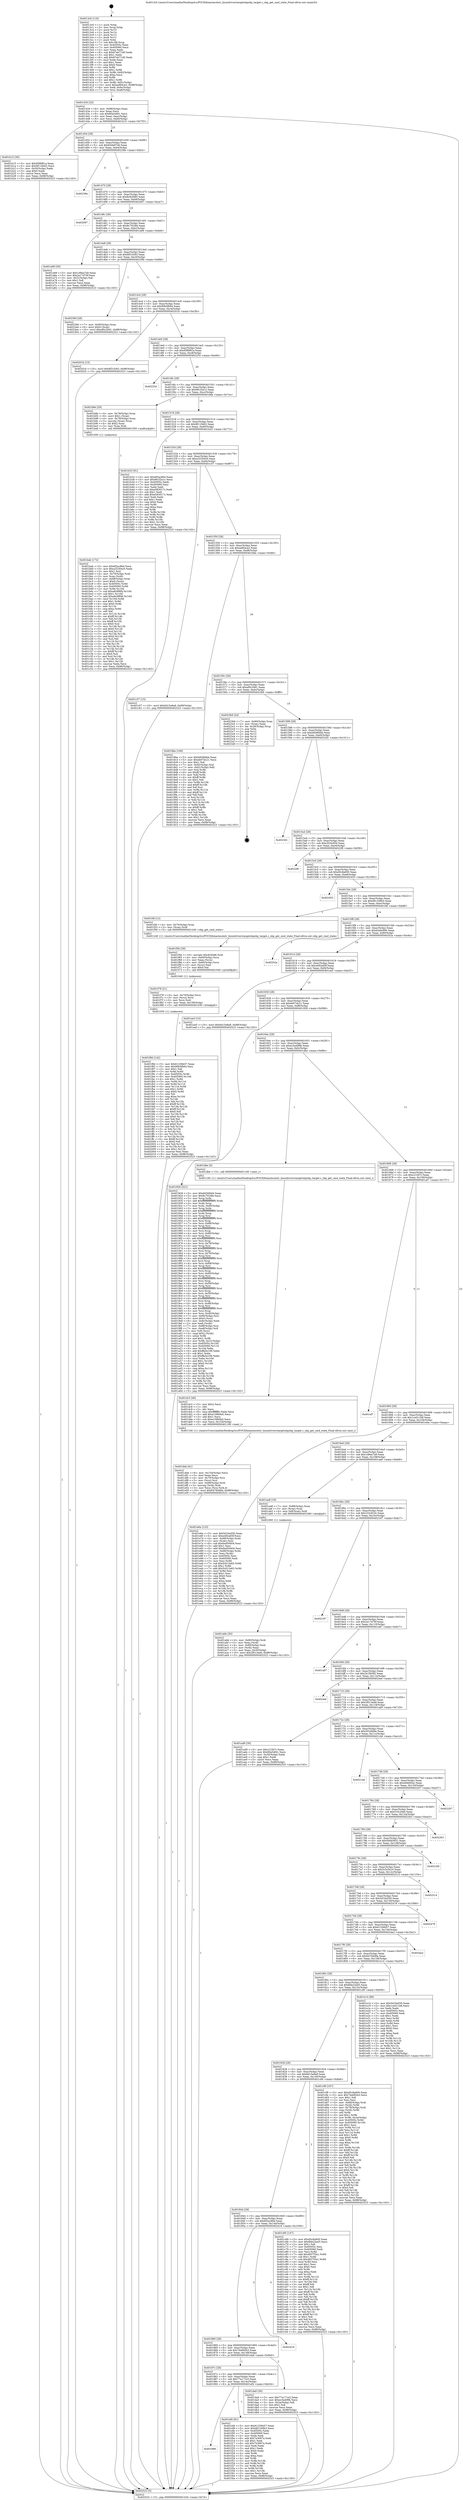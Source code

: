 digraph "0x4013c0" {
  label = "0x4013c0 (/mnt/c/Users/mathe/Desktop/tcc/POCII/binaries/extr_linuxdriverstargetsbpsbp_target.c_sbp_get_cmd_state_Final-ollvm.out::main(0))"
  labelloc = "t"
  node[shape=record]

  Entry [label="",width=0.3,height=0.3,shape=circle,fillcolor=black,style=filled]
  "0x401434" [label="{
     0x401434 [32]\l
     | [instrs]\l
     &nbsp;&nbsp;0x401434 \<+6\>: mov -0x98(%rbp),%eax\l
     &nbsp;&nbsp;0x40143a \<+2\>: mov %eax,%ecx\l
     &nbsp;&nbsp;0x40143c \<+6\>: sub $0x80a54f41,%ecx\l
     &nbsp;&nbsp;0x401442 \<+6\>: mov %eax,-0xac(%rbp)\l
     &nbsp;&nbsp;0x401448 \<+6\>: mov %ecx,-0xb0(%rbp)\l
     &nbsp;&nbsp;0x40144e \<+6\>: je 0000000000401b15 \<main+0x755\>\l
  }"]
  "0x401b15" [label="{
     0x401b15 [30]\l
     | [instrs]\l
     &nbsp;&nbsp;0x401b15 \<+5\>: mov $0x95f6f81a,%eax\l
     &nbsp;&nbsp;0x401b1a \<+5\>: mov $0x9f110b02,%ecx\l
     &nbsp;&nbsp;0x401b1f \<+3\>: mov -0x30(%rbp),%edx\l
     &nbsp;&nbsp;0x401b22 \<+3\>: cmp $0x0,%edx\l
     &nbsp;&nbsp;0x401b25 \<+3\>: cmove %ecx,%eax\l
     &nbsp;&nbsp;0x401b28 \<+6\>: mov %eax,-0x98(%rbp)\l
     &nbsp;&nbsp;0x401b2e \<+5\>: jmp 0000000000402523 \<main+0x1163\>\l
  }"]
  "0x401454" [label="{
     0x401454 [28]\l
     | [instrs]\l
     &nbsp;&nbsp;0x401454 \<+5\>: jmp 0000000000401459 \<main+0x99\>\l
     &nbsp;&nbsp;0x401459 \<+6\>: mov -0xac(%rbp),%eax\l
     &nbsp;&nbsp;0x40145f \<+5\>: sub $0x83de97e6,%eax\l
     &nbsp;&nbsp;0x401464 \<+6\>: mov %eax,-0xb4(%rbp)\l
     &nbsp;&nbsp;0x40146a \<+6\>: je 000000000040238e \<main+0xfce\>\l
  }"]
  Exit [label="",width=0.3,height=0.3,shape=circle,fillcolor=black,style=filled,peripheries=2]
  "0x40238e" [label="{
     0x40238e\l
  }", style=dashed]
  "0x401470" [label="{
     0x401470 [28]\l
     | [instrs]\l
     &nbsp;&nbsp;0x401470 \<+5\>: jmp 0000000000401475 \<main+0xb5\>\l
     &nbsp;&nbsp;0x401475 \<+6\>: mov -0xac(%rbp),%eax\l
     &nbsp;&nbsp;0x40147b \<+5\>: sub $0x8c6cf485,%eax\l
     &nbsp;&nbsp;0x401480 \<+6\>: mov %eax,-0xb8(%rbp)\l
     &nbsp;&nbsp;0x401486 \<+6\>: je 0000000000402067 \<main+0xca7\>\l
  }"]
  "0x401f8d" [label="{
     0x401f8d [142]\l
     | [instrs]\l
     &nbsp;&nbsp;0x401f8d \<+5\>: mov $0x61256b57,%eax\l
     &nbsp;&nbsp;0x401f92 \<+5\>: mov $0x90b5fb64,%esi\l
     &nbsp;&nbsp;0x401f97 \<+2\>: mov $0x1,%dl\l
     &nbsp;&nbsp;0x401f99 \<+3\>: xor %r8d,%r8d\l
     &nbsp;&nbsp;0x401f9c \<+8\>: mov 0x40505c,%r9d\l
     &nbsp;&nbsp;0x401fa4 \<+8\>: mov 0x405060,%r10d\l
     &nbsp;&nbsp;0x401fac \<+4\>: sub $0x1,%r8d\l
     &nbsp;&nbsp;0x401fb0 \<+3\>: mov %r9d,%r11d\l
     &nbsp;&nbsp;0x401fb3 \<+3\>: add %r8d,%r11d\l
     &nbsp;&nbsp;0x401fb6 \<+4\>: imul %r11d,%r9d\l
     &nbsp;&nbsp;0x401fba \<+4\>: and $0x1,%r9d\l
     &nbsp;&nbsp;0x401fbe \<+4\>: cmp $0x0,%r9d\l
     &nbsp;&nbsp;0x401fc2 \<+3\>: sete %bl\l
     &nbsp;&nbsp;0x401fc5 \<+4\>: cmp $0xa,%r10d\l
     &nbsp;&nbsp;0x401fc9 \<+4\>: setl %r14b\l
     &nbsp;&nbsp;0x401fcd \<+3\>: mov %bl,%r15b\l
     &nbsp;&nbsp;0x401fd0 \<+4\>: xor $0xff,%r15b\l
     &nbsp;&nbsp;0x401fd4 \<+3\>: mov %r14b,%r12b\l
     &nbsp;&nbsp;0x401fd7 \<+4\>: xor $0xff,%r12b\l
     &nbsp;&nbsp;0x401fdb \<+3\>: xor $0x0,%dl\l
     &nbsp;&nbsp;0x401fde \<+3\>: mov %r15b,%r13b\l
     &nbsp;&nbsp;0x401fe1 \<+4\>: and $0x0,%r13b\l
     &nbsp;&nbsp;0x401fe5 \<+2\>: and %dl,%bl\l
     &nbsp;&nbsp;0x401fe7 \<+3\>: mov %r12b,%cl\l
     &nbsp;&nbsp;0x401fea \<+3\>: and $0x0,%cl\l
     &nbsp;&nbsp;0x401fed \<+3\>: and %dl,%r14b\l
     &nbsp;&nbsp;0x401ff0 \<+3\>: or %bl,%r13b\l
     &nbsp;&nbsp;0x401ff3 \<+3\>: or %r14b,%cl\l
     &nbsp;&nbsp;0x401ff6 \<+3\>: xor %cl,%r13b\l
     &nbsp;&nbsp;0x401ff9 \<+3\>: or %r12b,%r15b\l
     &nbsp;&nbsp;0x401ffc \<+4\>: xor $0xff,%r15b\l
     &nbsp;&nbsp;0x402000 \<+3\>: or $0x0,%dl\l
     &nbsp;&nbsp;0x402003 \<+3\>: and %dl,%r15b\l
     &nbsp;&nbsp;0x402006 \<+3\>: or %r15b,%r13b\l
     &nbsp;&nbsp;0x402009 \<+4\>: test $0x1,%r13b\l
     &nbsp;&nbsp;0x40200d \<+3\>: cmovne %esi,%eax\l
     &nbsp;&nbsp;0x402010 \<+6\>: mov %eax,-0x98(%rbp)\l
     &nbsp;&nbsp;0x402016 \<+5\>: jmp 0000000000402523 \<main+0x1163\>\l
  }"]
  "0x402067" [label="{
     0x402067\l
  }", style=dashed]
  "0x40148c" [label="{
     0x40148c [28]\l
     | [instrs]\l
     &nbsp;&nbsp;0x40148c \<+5\>: jmp 0000000000401491 \<main+0xd1\>\l
     &nbsp;&nbsp;0x401491 \<+6\>: mov -0xac(%rbp),%eax\l
     &nbsp;&nbsp;0x401497 \<+5\>: sub $0x8c7024fe,%eax\l
     &nbsp;&nbsp;0x40149c \<+6\>: mov %eax,-0xbc(%rbp)\l
     &nbsp;&nbsp;0x4014a2 \<+6\>: je 0000000000401a69 \<main+0x6a9\>\l
  }"]
  "0x401f78" [label="{
     0x401f78 [21]\l
     | [instrs]\l
     &nbsp;&nbsp;0x401f78 \<+4\>: mov -0x70(%rbp),%rcx\l
     &nbsp;&nbsp;0x401f7c \<+3\>: mov (%rcx),%rcx\l
     &nbsp;&nbsp;0x401f7f \<+3\>: mov %rcx,%rdi\l
     &nbsp;&nbsp;0x401f82 \<+6\>: mov %eax,-0x158(%rbp)\l
     &nbsp;&nbsp;0x401f88 \<+5\>: call 0000000000401030 \<free@plt\>\l
     | [calls]\l
     &nbsp;&nbsp;0x401030 \{1\} (unknown)\l
  }"]
  "0x401a69" [label="{
     0x401a69 [30]\l
     | [instrs]\l
     &nbsp;&nbsp;0x401a69 \<+5\>: mov $0x1d8ea7a9,%eax\l
     &nbsp;&nbsp;0x401a6e \<+5\>: mov $0x2a17d70f,%ecx\l
     &nbsp;&nbsp;0x401a73 \<+3\>: mov -0x31(%rbp),%dl\l
     &nbsp;&nbsp;0x401a76 \<+3\>: test $0x1,%dl\l
     &nbsp;&nbsp;0x401a79 \<+3\>: cmovne %ecx,%eax\l
     &nbsp;&nbsp;0x401a7c \<+6\>: mov %eax,-0x98(%rbp)\l
     &nbsp;&nbsp;0x401a82 \<+5\>: jmp 0000000000402523 \<main+0x1163\>\l
  }"]
  "0x4014a8" [label="{
     0x4014a8 [28]\l
     | [instrs]\l
     &nbsp;&nbsp;0x4014a8 \<+5\>: jmp 00000000004014ad \<main+0xed\>\l
     &nbsp;&nbsp;0x4014ad \<+6\>: mov -0xac(%rbp),%eax\l
     &nbsp;&nbsp;0x4014b3 \<+5\>: sub $0x8f31fc83,%eax\l
     &nbsp;&nbsp;0x4014b8 \<+6\>: mov %eax,-0xc0(%rbp)\l
     &nbsp;&nbsp;0x4014be \<+6\>: je 000000000040239d \<main+0xfdd\>\l
  }"]
  "0x401f5b" [label="{
     0x401f5b [29]\l
     | [instrs]\l
     &nbsp;&nbsp;0x401f5b \<+10\>: movabs $0x4030d6,%rdi\l
     &nbsp;&nbsp;0x401f65 \<+4\>: mov -0x60(%rbp),%rcx\l
     &nbsp;&nbsp;0x401f69 \<+2\>: mov %eax,(%rcx)\l
     &nbsp;&nbsp;0x401f6b \<+4\>: mov -0x60(%rbp),%rcx\l
     &nbsp;&nbsp;0x401f6f \<+2\>: mov (%rcx),%esi\l
     &nbsp;&nbsp;0x401f71 \<+2\>: mov $0x0,%al\l
     &nbsp;&nbsp;0x401f73 \<+5\>: call 0000000000401040 \<printf@plt\>\l
     | [calls]\l
     &nbsp;&nbsp;0x401040 \{1\} (unknown)\l
  }"]
  "0x40239d" [label="{
     0x40239d [28]\l
     | [instrs]\l
     &nbsp;&nbsp;0x40239d \<+7\>: mov -0x90(%rbp),%rax\l
     &nbsp;&nbsp;0x4023a4 \<+6\>: movl $0x0,(%rax)\l
     &nbsp;&nbsp;0x4023aa \<+10\>: movl $0xaf0c29d1,-0x98(%rbp)\l
     &nbsp;&nbsp;0x4023b4 \<+5\>: jmp 0000000000402523 \<main+0x1163\>\l
  }"]
  "0x4014c4" [label="{
     0x4014c4 [28]\l
     | [instrs]\l
     &nbsp;&nbsp;0x4014c4 \<+5\>: jmp 00000000004014c9 \<main+0x109\>\l
     &nbsp;&nbsp;0x4014c9 \<+6\>: mov -0xac(%rbp),%eax\l
     &nbsp;&nbsp;0x4014cf \<+5\>: sub $0x90b5fb64,%eax\l
     &nbsp;&nbsp;0x4014d4 \<+6\>: mov %eax,-0xc4(%rbp)\l
     &nbsp;&nbsp;0x4014da \<+6\>: je 000000000040201b \<main+0xc5b\>\l
  }"]
  "0x401898" [label="{
     0x401898\l
  }", style=dashed]
  "0x40201b" [label="{
     0x40201b [15]\l
     | [instrs]\l
     &nbsp;&nbsp;0x40201b \<+10\>: movl $0x8f31fc83,-0x98(%rbp)\l
     &nbsp;&nbsp;0x402025 \<+5\>: jmp 0000000000402523 \<main+0x1163\>\l
  }"]
  "0x4014e0" [label="{
     0x4014e0 [28]\l
     | [instrs]\l
     &nbsp;&nbsp;0x4014e0 \<+5\>: jmp 00000000004014e5 \<main+0x125\>\l
     &nbsp;&nbsp;0x4014e5 \<+6\>: mov -0xac(%rbp),%eax\l
     &nbsp;&nbsp;0x4014eb \<+5\>: sub $0x95f6f81a,%eax\l
     &nbsp;&nbsp;0x4014f0 \<+6\>: mov %eax,-0xc8(%rbp)\l
     &nbsp;&nbsp;0x4014f6 \<+6\>: je 0000000000402254 \<main+0xe94\>\l
  }"]
  "0x401ef4" [label="{
     0x401ef4 [91]\l
     | [instrs]\l
     &nbsp;&nbsp;0x401ef4 \<+5\>: mov $0x61256b57,%eax\l
     &nbsp;&nbsp;0x401ef9 \<+5\>: mov $0xd81349b3,%ecx\l
     &nbsp;&nbsp;0x401efe \<+7\>: mov 0x40505c,%edx\l
     &nbsp;&nbsp;0x401f05 \<+7\>: mov 0x405060,%esi\l
     &nbsp;&nbsp;0x401f0c \<+2\>: mov %edx,%edi\l
     &nbsp;&nbsp;0x401f0e \<+6\>: add $0x7e3067a,%edi\l
     &nbsp;&nbsp;0x401f14 \<+3\>: sub $0x1,%edi\l
     &nbsp;&nbsp;0x401f17 \<+6\>: sub $0x7e3067a,%edi\l
     &nbsp;&nbsp;0x401f1d \<+3\>: imul %edi,%edx\l
     &nbsp;&nbsp;0x401f20 \<+3\>: and $0x1,%edx\l
     &nbsp;&nbsp;0x401f23 \<+3\>: cmp $0x0,%edx\l
     &nbsp;&nbsp;0x401f26 \<+4\>: sete %r8b\l
     &nbsp;&nbsp;0x401f2a \<+3\>: cmp $0xa,%esi\l
     &nbsp;&nbsp;0x401f2d \<+4\>: setl %r9b\l
     &nbsp;&nbsp;0x401f31 \<+3\>: mov %r8b,%r10b\l
     &nbsp;&nbsp;0x401f34 \<+3\>: and %r9b,%r10b\l
     &nbsp;&nbsp;0x401f37 \<+3\>: xor %r9b,%r8b\l
     &nbsp;&nbsp;0x401f3a \<+3\>: or %r8b,%r10b\l
     &nbsp;&nbsp;0x401f3d \<+4\>: test $0x1,%r10b\l
     &nbsp;&nbsp;0x401f41 \<+3\>: cmovne %ecx,%eax\l
     &nbsp;&nbsp;0x401f44 \<+6\>: mov %eax,-0x98(%rbp)\l
     &nbsp;&nbsp;0x401f4a \<+5\>: jmp 0000000000402523 \<main+0x1163\>\l
  }"]
  "0x402254" [label="{
     0x402254\l
  }", style=dashed]
  "0x4014fc" [label="{
     0x4014fc [28]\l
     | [instrs]\l
     &nbsp;&nbsp;0x4014fc \<+5\>: jmp 0000000000401501 \<main+0x141\>\l
     &nbsp;&nbsp;0x401501 \<+6\>: mov -0xac(%rbp),%eax\l
     &nbsp;&nbsp;0x401507 \<+5\>: sub $0x961f2e1c,%eax\l
     &nbsp;&nbsp;0x40150c \<+6\>: mov %eax,-0xcc(%rbp)\l
     &nbsp;&nbsp;0x401512 \<+6\>: je 0000000000401b8e \<main+0x7ce\>\l
  }"]
  "0x401deb" [label="{
     0x401deb [41]\l
     | [instrs]\l
     &nbsp;&nbsp;0x401deb \<+6\>: mov -0x154(%rbp),%ecx\l
     &nbsp;&nbsp;0x401df1 \<+3\>: imul %eax,%ecx\l
     &nbsp;&nbsp;0x401df4 \<+4\>: mov -0x70(%rbp),%rsi\l
     &nbsp;&nbsp;0x401df8 \<+3\>: mov (%rsi),%rsi\l
     &nbsp;&nbsp;0x401dfb \<+4\>: mov -0x68(%rbp),%rdi\l
     &nbsp;&nbsp;0x401dff \<+3\>: movslq (%rdi),%rdi\l
     &nbsp;&nbsp;0x401e02 \<+3\>: mov %ecx,(%rsi,%rdi,4)\l
     &nbsp;&nbsp;0x401e05 \<+10\>: movl $0x64784d9e,-0x98(%rbp)\l
     &nbsp;&nbsp;0x401e0f \<+5\>: jmp 0000000000402523 \<main+0x1163\>\l
  }"]
  "0x401b8e" [label="{
     0x401b8e [29]\l
     | [instrs]\l
     &nbsp;&nbsp;0x401b8e \<+4\>: mov -0x78(%rbp),%rax\l
     &nbsp;&nbsp;0x401b92 \<+6\>: movl $0x1,(%rax)\l
     &nbsp;&nbsp;0x401b98 \<+4\>: mov -0x78(%rbp),%rax\l
     &nbsp;&nbsp;0x401b9c \<+3\>: movslq (%rax),%rax\l
     &nbsp;&nbsp;0x401b9f \<+4\>: shl $0x2,%rax\l
     &nbsp;&nbsp;0x401ba3 \<+3\>: mov %rax,%rdi\l
     &nbsp;&nbsp;0x401ba6 \<+5\>: call 0000000000401050 \<malloc@plt\>\l
     | [calls]\l
     &nbsp;&nbsp;0x401050 \{1\} (unknown)\l
  }"]
  "0x401518" [label="{
     0x401518 [28]\l
     | [instrs]\l
     &nbsp;&nbsp;0x401518 \<+5\>: jmp 000000000040151d \<main+0x15d\>\l
     &nbsp;&nbsp;0x40151d \<+6\>: mov -0xac(%rbp),%eax\l
     &nbsp;&nbsp;0x401523 \<+5\>: sub $0x9f110b02,%eax\l
     &nbsp;&nbsp;0x401528 \<+6\>: mov %eax,-0xd0(%rbp)\l
     &nbsp;&nbsp;0x40152e \<+6\>: je 0000000000401b33 \<main+0x773\>\l
  }"]
  "0x401dc3" [label="{
     0x401dc3 [40]\l
     | [instrs]\l
     &nbsp;&nbsp;0x401dc3 \<+5\>: mov $0x2,%ecx\l
     &nbsp;&nbsp;0x401dc8 \<+1\>: cltd\l
     &nbsp;&nbsp;0x401dc9 \<+2\>: idiv %ecx\l
     &nbsp;&nbsp;0x401dcb \<+6\>: imul $0xfffffffe,%edx,%ecx\l
     &nbsp;&nbsp;0x401dd1 \<+6\>: add $0xe109b9a5,%ecx\l
     &nbsp;&nbsp;0x401dd7 \<+3\>: add $0x1,%ecx\l
     &nbsp;&nbsp;0x401dda \<+6\>: sub $0xe109b9a5,%ecx\l
     &nbsp;&nbsp;0x401de0 \<+6\>: mov %ecx,-0x154(%rbp)\l
     &nbsp;&nbsp;0x401de6 \<+5\>: call 0000000000401160 \<next_i\>\l
     | [calls]\l
     &nbsp;&nbsp;0x401160 \{1\} (/mnt/c/Users/mathe/Desktop/tcc/POCII/binaries/extr_linuxdriverstargetsbpsbp_target.c_sbp_get_cmd_state_Final-ollvm.out::next_i)\l
  }"]
  "0x401b33" [label="{
     0x401b33 [91]\l
     | [instrs]\l
     &nbsp;&nbsp;0x401b33 \<+5\>: mov $0x6f2ac86d,%eax\l
     &nbsp;&nbsp;0x401b38 \<+5\>: mov $0x961f2e1c,%ecx\l
     &nbsp;&nbsp;0x401b3d \<+7\>: mov 0x40505c,%edx\l
     &nbsp;&nbsp;0x401b44 \<+7\>: mov 0x405060,%esi\l
     &nbsp;&nbsp;0x401b4b \<+2\>: mov %edx,%edi\l
     &nbsp;&nbsp;0x401b4d \<+6\>: sub $0xe583017c,%edi\l
     &nbsp;&nbsp;0x401b53 \<+3\>: sub $0x1,%edi\l
     &nbsp;&nbsp;0x401b56 \<+6\>: add $0xe583017c,%edi\l
     &nbsp;&nbsp;0x401b5c \<+3\>: imul %edi,%edx\l
     &nbsp;&nbsp;0x401b5f \<+3\>: and $0x1,%edx\l
     &nbsp;&nbsp;0x401b62 \<+3\>: cmp $0x0,%edx\l
     &nbsp;&nbsp;0x401b65 \<+4\>: sete %r8b\l
     &nbsp;&nbsp;0x401b69 \<+3\>: cmp $0xa,%esi\l
     &nbsp;&nbsp;0x401b6c \<+4\>: setl %r9b\l
     &nbsp;&nbsp;0x401b70 \<+3\>: mov %r8b,%r10b\l
     &nbsp;&nbsp;0x401b73 \<+3\>: and %r9b,%r10b\l
     &nbsp;&nbsp;0x401b76 \<+3\>: xor %r9b,%r8b\l
     &nbsp;&nbsp;0x401b79 \<+3\>: or %r8b,%r10b\l
     &nbsp;&nbsp;0x401b7c \<+4\>: test $0x1,%r10b\l
     &nbsp;&nbsp;0x401b80 \<+3\>: cmovne %ecx,%eax\l
     &nbsp;&nbsp;0x401b83 \<+6\>: mov %eax,-0x98(%rbp)\l
     &nbsp;&nbsp;0x401b89 \<+5\>: jmp 0000000000402523 \<main+0x1163\>\l
  }"]
  "0x401534" [label="{
     0x401534 [28]\l
     | [instrs]\l
     &nbsp;&nbsp;0x401534 \<+5\>: jmp 0000000000401539 \<main+0x179\>\l
     &nbsp;&nbsp;0x401539 \<+6\>: mov -0xac(%rbp),%eax\l
     &nbsp;&nbsp;0x40153f \<+5\>: sub $0xa32304c0,%eax\l
     &nbsp;&nbsp;0x401544 \<+6\>: mov %eax,-0xd4(%rbp)\l
     &nbsp;&nbsp;0x40154a \<+6\>: je 0000000000401c57 \<main+0x897\>\l
  }"]
  "0x40187c" [label="{
     0x40187c [28]\l
     | [instrs]\l
     &nbsp;&nbsp;0x40187c \<+5\>: jmp 0000000000401881 \<main+0x4c1\>\l
     &nbsp;&nbsp;0x401881 \<+6\>: mov -0xac(%rbp),%eax\l
     &nbsp;&nbsp;0x401887 \<+5\>: sub $0x77a171e3,%eax\l
     &nbsp;&nbsp;0x40188c \<+6\>: mov %eax,-0x14c(%rbp)\l
     &nbsp;&nbsp;0x401892 \<+6\>: je 0000000000401ef4 \<main+0xb34\>\l
  }"]
  "0x401c57" [label="{
     0x401c57 [15]\l
     | [instrs]\l
     &nbsp;&nbsp;0x401c57 \<+10\>: movl $0x6d15e8a9,-0x98(%rbp)\l
     &nbsp;&nbsp;0x401c61 \<+5\>: jmp 0000000000402523 \<main+0x1163\>\l
  }"]
  "0x401550" [label="{
     0x401550 [28]\l
     | [instrs]\l
     &nbsp;&nbsp;0x401550 \<+5\>: jmp 0000000000401555 \<main+0x195\>\l
     &nbsp;&nbsp;0x401555 \<+6\>: mov -0xac(%rbp),%eax\l
     &nbsp;&nbsp;0x40155b \<+5\>: sub $0xaef64ca3,%eax\l
     &nbsp;&nbsp;0x401560 \<+6\>: mov %eax,-0xd8(%rbp)\l
     &nbsp;&nbsp;0x401566 \<+6\>: je 00000000004018be \<main+0x4fe\>\l
  }"]
  "0x401da0" [label="{
     0x401da0 [30]\l
     | [instrs]\l
     &nbsp;&nbsp;0x401da0 \<+5\>: mov $0x77a171e3,%eax\l
     &nbsp;&nbsp;0x401da5 \<+5\>: mov $0xec5a499b,%ecx\l
     &nbsp;&nbsp;0x401daa \<+3\>: mov -0x2a(%rbp),%dl\l
     &nbsp;&nbsp;0x401dad \<+3\>: test $0x1,%dl\l
     &nbsp;&nbsp;0x401db0 \<+3\>: cmovne %ecx,%eax\l
     &nbsp;&nbsp;0x401db3 \<+6\>: mov %eax,-0x98(%rbp)\l
     &nbsp;&nbsp;0x401db9 \<+5\>: jmp 0000000000402523 \<main+0x1163\>\l
  }"]
  "0x4018be" [label="{
     0x4018be [106]\l
     | [instrs]\l
     &nbsp;&nbsp;0x4018be \<+5\>: mov $0xb926fdd4,%eax\l
     &nbsp;&nbsp;0x4018c3 \<+5\>: mov $0xeb07dc21,%ecx\l
     &nbsp;&nbsp;0x4018c8 \<+2\>: mov $0x1,%dl\l
     &nbsp;&nbsp;0x4018ca \<+7\>: mov -0x92(%rbp),%sil\l
     &nbsp;&nbsp;0x4018d1 \<+7\>: mov -0x91(%rbp),%dil\l
     &nbsp;&nbsp;0x4018d8 \<+3\>: mov %sil,%r8b\l
     &nbsp;&nbsp;0x4018db \<+4\>: xor $0xff,%r8b\l
     &nbsp;&nbsp;0x4018df \<+3\>: mov %dil,%r9b\l
     &nbsp;&nbsp;0x4018e2 \<+4\>: xor $0xff,%r9b\l
     &nbsp;&nbsp;0x4018e6 \<+3\>: xor $0x1,%dl\l
     &nbsp;&nbsp;0x4018e9 \<+3\>: mov %r8b,%r10b\l
     &nbsp;&nbsp;0x4018ec \<+4\>: and $0xff,%r10b\l
     &nbsp;&nbsp;0x4018f0 \<+3\>: and %dl,%sil\l
     &nbsp;&nbsp;0x4018f3 \<+3\>: mov %r9b,%r11b\l
     &nbsp;&nbsp;0x4018f6 \<+4\>: and $0xff,%r11b\l
     &nbsp;&nbsp;0x4018fa \<+3\>: and %dl,%dil\l
     &nbsp;&nbsp;0x4018fd \<+3\>: or %sil,%r10b\l
     &nbsp;&nbsp;0x401900 \<+3\>: or %dil,%r11b\l
     &nbsp;&nbsp;0x401903 \<+3\>: xor %r11b,%r10b\l
     &nbsp;&nbsp;0x401906 \<+3\>: or %r9b,%r8b\l
     &nbsp;&nbsp;0x401909 \<+4\>: xor $0xff,%r8b\l
     &nbsp;&nbsp;0x40190d \<+3\>: or $0x1,%dl\l
     &nbsp;&nbsp;0x401910 \<+3\>: and %dl,%r8b\l
     &nbsp;&nbsp;0x401913 \<+3\>: or %r8b,%r10b\l
     &nbsp;&nbsp;0x401916 \<+4\>: test $0x1,%r10b\l
     &nbsp;&nbsp;0x40191a \<+3\>: cmovne %ecx,%eax\l
     &nbsp;&nbsp;0x40191d \<+6\>: mov %eax,-0x98(%rbp)\l
     &nbsp;&nbsp;0x401923 \<+5\>: jmp 0000000000402523 \<main+0x1163\>\l
  }"]
  "0x40156c" [label="{
     0x40156c [28]\l
     | [instrs]\l
     &nbsp;&nbsp;0x40156c \<+5\>: jmp 0000000000401571 \<main+0x1b1\>\l
     &nbsp;&nbsp;0x401571 \<+6\>: mov -0xac(%rbp),%eax\l
     &nbsp;&nbsp;0x401577 \<+5\>: sub $0xaf0c29d1,%eax\l
     &nbsp;&nbsp;0x40157c \<+6\>: mov %eax,-0xdc(%rbp)\l
     &nbsp;&nbsp;0x401582 \<+6\>: je 00000000004023b9 \<main+0xff9\>\l
  }"]
  "0x402523" [label="{
     0x402523 [5]\l
     | [instrs]\l
     &nbsp;&nbsp;0x402523 \<+5\>: jmp 0000000000401434 \<main+0x74\>\l
  }"]
  "0x4013c0" [label="{
     0x4013c0 [116]\l
     | [instrs]\l
     &nbsp;&nbsp;0x4013c0 \<+1\>: push %rbp\l
     &nbsp;&nbsp;0x4013c1 \<+3\>: mov %rsp,%rbp\l
     &nbsp;&nbsp;0x4013c4 \<+2\>: push %r15\l
     &nbsp;&nbsp;0x4013c6 \<+2\>: push %r14\l
     &nbsp;&nbsp;0x4013c8 \<+2\>: push %r13\l
     &nbsp;&nbsp;0x4013ca \<+2\>: push %r12\l
     &nbsp;&nbsp;0x4013cc \<+1\>: push %rbx\l
     &nbsp;&nbsp;0x4013cd \<+7\>: sub $0x168,%rsp\l
     &nbsp;&nbsp;0x4013d4 \<+7\>: mov 0x40505c,%eax\l
     &nbsp;&nbsp;0x4013db \<+7\>: mov 0x405060,%ecx\l
     &nbsp;&nbsp;0x4013e2 \<+2\>: mov %eax,%edx\l
     &nbsp;&nbsp;0x4013e4 \<+6\>: sub $0x67eb71d0,%edx\l
     &nbsp;&nbsp;0x4013ea \<+3\>: sub $0x1,%edx\l
     &nbsp;&nbsp;0x4013ed \<+6\>: add $0x67eb71d0,%edx\l
     &nbsp;&nbsp;0x4013f3 \<+3\>: imul %edx,%eax\l
     &nbsp;&nbsp;0x4013f6 \<+3\>: and $0x1,%eax\l
     &nbsp;&nbsp;0x4013f9 \<+3\>: cmp $0x0,%eax\l
     &nbsp;&nbsp;0x4013fc \<+4\>: sete %r8b\l
     &nbsp;&nbsp;0x401400 \<+4\>: and $0x1,%r8b\l
     &nbsp;&nbsp;0x401404 \<+7\>: mov %r8b,-0x92(%rbp)\l
     &nbsp;&nbsp;0x40140b \<+3\>: cmp $0xa,%ecx\l
     &nbsp;&nbsp;0x40140e \<+4\>: setl %r8b\l
     &nbsp;&nbsp;0x401412 \<+4\>: and $0x1,%r8b\l
     &nbsp;&nbsp;0x401416 \<+7\>: mov %r8b,-0x91(%rbp)\l
     &nbsp;&nbsp;0x40141d \<+10\>: movl $0xaef64ca3,-0x98(%rbp)\l
     &nbsp;&nbsp;0x401427 \<+6\>: mov %edi,-0x9c(%rbp)\l
     &nbsp;&nbsp;0x40142d \<+7\>: mov %rsi,-0xa8(%rbp)\l
  }"]
  "0x401860" [label="{
     0x401860 [28]\l
     | [instrs]\l
     &nbsp;&nbsp;0x401860 \<+5\>: jmp 0000000000401865 \<main+0x4a5\>\l
     &nbsp;&nbsp;0x401865 \<+6\>: mov -0xac(%rbp),%eax\l
     &nbsp;&nbsp;0x40186b \<+5\>: sub $0x74e692b3,%eax\l
     &nbsp;&nbsp;0x401870 \<+6\>: mov %eax,-0x148(%rbp)\l
     &nbsp;&nbsp;0x401876 \<+6\>: je 0000000000401da0 \<main+0x9e0\>\l
  }"]
  "0x4023b9" [label="{
     0x4023b9 [24]\l
     | [instrs]\l
     &nbsp;&nbsp;0x4023b9 \<+7\>: mov -0x90(%rbp),%rax\l
     &nbsp;&nbsp;0x4023c0 \<+2\>: mov (%rax),%eax\l
     &nbsp;&nbsp;0x4023c2 \<+4\>: lea -0x28(%rbp),%rsp\l
     &nbsp;&nbsp;0x4023c6 \<+1\>: pop %rbx\l
     &nbsp;&nbsp;0x4023c7 \<+2\>: pop %r12\l
     &nbsp;&nbsp;0x4023c9 \<+2\>: pop %r13\l
     &nbsp;&nbsp;0x4023cb \<+2\>: pop %r14\l
     &nbsp;&nbsp;0x4023cd \<+2\>: pop %r15\l
     &nbsp;&nbsp;0x4023cf \<+1\>: pop %rbp\l
     &nbsp;&nbsp;0x4023d0 \<+1\>: ret\l
  }"]
  "0x401588" [label="{
     0x401588 [28]\l
     | [instrs]\l
     &nbsp;&nbsp;0x401588 \<+5\>: jmp 000000000040158d \<main+0x1cd\>\l
     &nbsp;&nbsp;0x40158d \<+6\>: mov -0xac(%rbp),%eax\l
     &nbsp;&nbsp;0x401593 \<+5\>: sub $0xb926fdd4,%eax\l
     &nbsp;&nbsp;0x401598 \<+6\>: mov %eax,-0xe0(%rbp)\l
     &nbsp;&nbsp;0x40159e \<+6\>: je 00000000004023d1 \<main+0x1011\>\l
  }"]
  "0x402416" [label="{
     0x402416\l
  }", style=dashed]
  "0x4023d1" [label="{
     0x4023d1\l
  }", style=dashed]
  "0x4015a4" [label="{
     0x4015a4 [28]\l
     | [instrs]\l
     &nbsp;&nbsp;0x4015a4 \<+5\>: jmp 00000000004015a9 \<main+0x1e9\>\l
     &nbsp;&nbsp;0x4015a9 \<+6\>: mov -0xac(%rbp),%eax\l
     &nbsp;&nbsp;0x4015af \<+5\>: sub $0xc924c654,%eax\l
     &nbsp;&nbsp;0x4015b4 \<+6\>: mov %eax,-0xe4(%rbp)\l
     &nbsp;&nbsp;0x4015ba \<+6\>: je 00000000004022f6 \<main+0xf36\>\l
  }"]
  "0x401844" [label="{
     0x401844 [28]\l
     | [instrs]\l
     &nbsp;&nbsp;0x401844 \<+5\>: jmp 0000000000401849 \<main+0x489\>\l
     &nbsp;&nbsp;0x401849 \<+6\>: mov -0xac(%rbp),%eax\l
     &nbsp;&nbsp;0x40184f \<+5\>: sub $0x6f2ac86d,%eax\l
     &nbsp;&nbsp;0x401854 \<+6\>: mov %eax,-0x144(%rbp)\l
     &nbsp;&nbsp;0x40185a \<+6\>: je 0000000000402416 \<main+0x1056\>\l
  }"]
  "0x4022f6" [label="{
     0x4022f6\l
  }", style=dashed]
  "0x4015c0" [label="{
     0x4015c0 [28]\l
     | [instrs]\l
     &nbsp;&nbsp;0x4015c0 \<+5\>: jmp 00000000004015c5 \<main+0x205\>\l
     &nbsp;&nbsp;0x4015c5 \<+6\>: mov -0xac(%rbp),%eax\l
     &nbsp;&nbsp;0x4015cb \<+5\>: sub $0xd5c8a600,%eax\l
     &nbsp;&nbsp;0x4015d0 \<+6\>: mov %eax,-0xe8(%rbp)\l
     &nbsp;&nbsp;0x4015d6 \<+6\>: je 0000000000402453 \<main+0x1093\>\l
  }"]
  "0x401c66" [label="{
     0x401c66 [147]\l
     | [instrs]\l
     &nbsp;&nbsp;0x401c66 \<+5\>: mov $0xd5c8a600,%eax\l
     &nbsp;&nbsp;0x401c6b \<+5\>: mov $0x6bb23a45,%ecx\l
     &nbsp;&nbsp;0x401c70 \<+2\>: mov $0x1,%dl\l
     &nbsp;&nbsp;0x401c72 \<+7\>: mov 0x40505c,%esi\l
     &nbsp;&nbsp;0x401c79 \<+7\>: mov 0x405060,%edi\l
     &nbsp;&nbsp;0x401c80 \<+3\>: mov %esi,%r8d\l
     &nbsp;&nbsp;0x401c83 \<+7\>: add $0x4837f3a1,%r8d\l
     &nbsp;&nbsp;0x401c8a \<+4\>: sub $0x1,%r8d\l
     &nbsp;&nbsp;0x401c8e \<+7\>: sub $0x4837f3a1,%r8d\l
     &nbsp;&nbsp;0x401c95 \<+4\>: imul %r8d,%esi\l
     &nbsp;&nbsp;0x401c99 \<+3\>: and $0x1,%esi\l
     &nbsp;&nbsp;0x401c9c \<+3\>: cmp $0x0,%esi\l
     &nbsp;&nbsp;0x401c9f \<+4\>: sete %r9b\l
     &nbsp;&nbsp;0x401ca3 \<+3\>: cmp $0xa,%edi\l
     &nbsp;&nbsp;0x401ca6 \<+4\>: setl %r10b\l
     &nbsp;&nbsp;0x401caa \<+3\>: mov %r9b,%r11b\l
     &nbsp;&nbsp;0x401cad \<+4\>: xor $0xff,%r11b\l
     &nbsp;&nbsp;0x401cb1 \<+3\>: mov %r10b,%bl\l
     &nbsp;&nbsp;0x401cb4 \<+3\>: xor $0xff,%bl\l
     &nbsp;&nbsp;0x401cb7 \<+3\>: xor $0x1,%dl\l
     &nbsp;&nbsp;0x401cba \<+3\>: mov %r11b,%r14b\l
     &nbsp;&nbsp;0x401cbd \<+4\>: and $0xff,%r14b\l
     &nbsp;&nbsp;0x401cc1 \<+3\>: and %dl,%r9b\l
     &nbsp;&nbsp;0x401cc4 \<+3\>: mov %bl,%r15b\l
     &nbsp;&nbsp;0x401cc7 \<+4\>: and $0xff,%r15b\l
     &nbsp;&nbsp;0x401ccb \<+3\>: and %dl,%r10b\l
     &nbsp;&nbsp;0x401cce \<+3\>: or %r9b,%r14b\l
     &nbsp;&nbsp;0x401cd1 \<+3\>: or %r10b,%r15b\l
     &nbsp;&nbsp;0x401cd4 \<+3\>: xor %r15b,%r14b\l
     &nbsp;&nbsp;0x401cd7 \<+3\>: or %bl,%r11b\l
     &nbsp;&nbsp;0x401cda \<+4\>: xor $0xff,%r11b\l
     &nbsp;&nbsp;0x401cde \<+3\>: or $0x1,%dl\l
     &nbsp;&nbsp;0x401ce1 \<+3\>: and %dl,%r11b\l
     &nbsp;&nbsp;0x401ce4 \<+3\>: or %r11b,%r14b\l
     &nbsp;&nbsp;0x401ce7 \<+4\>: test $0x1,%r14b\l
     &nbsp;&nbsp;0x401ceb \<+3\>: cmovne %ecx,%eax\l
     &nbsp;&nbsp;0x401cee \<+6\>: mov %eax,-0x98(%rbp)\l
     &nbsp;&nbsp;0x401cf4 \<+5\>: jmp 0000000000402523 \<main+0x1163\>\l
  }"]
  "0x402453" [label="{
     0x402453\l
  }", style=dashed]
  "0x4015dc" [label="{
     0x4015dc [28]\l
     | [instrs]\l
     &nbsp;&nbsp;0x4015dc \<+5\>: jmp 00000000004015e1 \<main+0x221\>\l
     &nbsp;&nbsp;0x4015e1 \<+6\>: mov -0xac(%rbp),%eax\l
     &nbsp;&nbsp;0x4015e7 \<+5\>: sub $0xd81349b3,%eax\l
     &nbsp;&nbsp;0x4015ec \<+6\>: mov %eax,-0xec(%rbp)\l
     &nbsp;&nbsp;0x4015f2 \<+6\>: je 0000000000401f4f \<main+0xb8f\>\l
  }"]
  "0x401828" [label="{
     0x401828 [28]\l
     | [instrs]\l
     &nbsp;&nbsp;0x401828 \<+5\>: jmp 000000000040182d \<main+0x46d\>\l
     &nbsp;&nbsp;0x40182d \<+6\>: mov -0xac(%rbp),%eax\l
     &nbsp;&nbsp;0x401833 \<+5\>: sub $0x6d15e8a9,%eax\l
     &nbsp;&nbsp;0x401838 \<+6\>: mov %eax,-0x140(%rbp)\l
     &nbsp;&nbsp;0x40183e \<+6\>: je 0000000000401c66 \<main+0x8a6\>\l
  }"]
  "0x401f4f" [label="{
     0x401f4f [12]\l
     | [instrs]\l
     &nbsp;&nbsp;0x401f4f \<+4\>: mov -0x70(%rbp),%rax\l
     &nbsp;&nbsp;0x401f53 \<+3\>: mov (%rax),%rdi\l
     &nbsp;&nbsp;0x401f56 \<+5\>: call 0000000000401240 \<sbp_get_cmd_state\>\l
     | [calls]\l
     &nbsp;&nbsp;0x401240 \{1\} (/mnt/c/Users/mathe/Desktop/tcc/POCII/binaries/extr_linuxdriverstargetsbpsbp_target.c_sbp_get_cmd_state_Final-ollvm.out::sbp_get_cmd_state)\l
  }"]
  "0x4015f8" [label="{
     0x4015f8 [28]\l
     | [instrs]\l
     &nbsp;&nbsp;0x4015f8 \<+5\>: jmp 00000000004015fd \<main+0x23d\>\l
     &nbsp;&nbsp;0x4015fd \<+6\>: mov -0xac(%rbp),%eax\l
     &nbsp;&nbsp;0x401603 \<+5\>: sub $0xdcb9c990,%eax\l
     &nbsp;&nbsp;0x401608 \<+6\>: mov %eax,-0xf0(%rbp)\l
     &nbsp;&nbsp;0x40160e \<+6\>: je 000000000040202a \<main+0xc6a\>\l
  }"]
  "0x401cf9" [label="{
     0x401cf9 [167]\l
     | [instrs]\l
     &nbsp;&nbsp;0x401cf9 \<+5\>: mov $0xd5c8a600,%eax\l
     &nbsp;&nbsp;0x401cfe \<+5\>: mov $0x74e692b3,%ecx\l
     &nbsp;&nbsp;0x401d03 \<+2\>: mov $0x1,%dl\l
     &nbsp;&nbsp;0x401d05 \<+2\>: xor %esi,%esi\l
     &nbsp;&nbsp;0x401d07 \<+4\>: mov -0x68(%rbp),%rdi\l
     &nbsp;&nbsp;0x401d0b \<+3\>: mov (%rdi),%r8d\l
     &nbsp;&nbsp;0x401d0e \<+4\>: mov -0x78(%rbp),%rdi\l
     &nbsp;&nbsp;0x401d12 \<+3\>: cmp (%rdi),%r8d\l
     &nbsp;&nbsp;0x401d15 \<+4\>: setl %r9b\l
     &nbsp;&nbsp;0x401d19 \<+4\>: and $0x1,%r9b\l
     &nbsp;&nbsp;0x401d1d \<+4\>: mov %r9b,-0x2a(%rbp)\l
     &nbsp;&nbsp;0x401d21 \<+8\>: mov 0x40505c,%r8d\l
     &nbsp;&nbsp;0x401d29 \<+8\>: mov 0x405060,%r10d\l
     &nbsp;&nbsp;0x401d31 \<+3\>: sub $0x1,%esi\l
     &nbsp;&nbsp;0x401d34 \<+3\>: mov %r8d,%r11d\l
     &nbsp;&nbsp;0x401d37 \<+3\>: add %esi,%r11d\l
     &nbsp;&nbsp;0x401d3a \<+4\>: imul %r11d,%r8d\l
     &nbsp;&nbsp;0x401d3e \<+4\>: and $0x1,%r8d\l
     &nbsp;&nbsp;0x401d42 \<+4\>: cmp $0x0,%r8d\l
     &nbsp;&nbsp;0x401d46 \<+4\>: sete %r9b\l
     &nbsp;&nbsp;0x401d4a \<+4\>: cmp $0xa,%r10d\l
     &nbsp;&nbsp;0x401d4e \<+3\>: setl %bl\l
     &nbsp;&nbsp;0x401d51 \<+3\>: mov %r9b,%r14b\l
     &nbsp;&nbsp;0x401d54 \<+4\>: xor $0xff,%r14b\l
     &nbsp;&nbsp;0x401d58 \<+3\>: mov %bl,%r15b\l
     &nbsp;&nbsp;0x401d5b \<+4\>: xor $0xff,%r15b\l
     &nbsp;&nbsp;0x401d5f \<+3\>: xor $0x0,%dl\l
     &nbsp;&nbsp;0x401d62 \<+3\>: mov %r14b,%r12b\l
     &nbsp;&nbsp;0x401d65 \<+4\>: and $0x0,%r12b\l
     &nbsp;&nbsp;0x401d69 \<+3\>: and %dl,%r9b\l
     &nbsp;&nbsp;0x401d6c \<+3\>: mov %r15b,%r13b\l
     &nbsp;&nbsp;0x401d6f \<+4\>: and $0x0,%r13b\l
     &nbsp;&nbsp;0x401d73 \<+2\>: and %dl,%bl\l
     &nbsp;&nbsp;0x401d75 \<+3\>: or %r9b,%r12b\l
     &nbsp;&nbsp;0x401d78 \<+3\>: or %bl,%r13b\l
     &nbsp;&nbsp;0x401d7b \<+3\>: xor %r13b,%r12b\l
     &nbsp;&nbsp;0x401d7e \<+3\>: or %r15b,%r14b\l
     &nbsp;&nbsp;0x401d81 \<+4\>: xor $0xff,%r14b\l
     &nbsp;&nbsp;0x401d85 \<+3\>: or $0x0,%dl\l
     &nbsp;&nbsp;0x401d88 \<+3\>: and %dl,%r14b\l
     &nbsp;&nbsp;0x401d8b \<+3\>: or %r14b,%r12b\l
     &nbsp;&nbsp;0x401d8e \<+4\>: test $0x1,%r12b\l
     &nbsp;&nbsp;0x401d92 \<+3\>: cmovne %ecx,%eax\l
     &nbsp;&nbsp;0x401d95 \<+6\>: mov %eax,-0x98(%rbp)\l
     &nbsp;&nbsp;0x401d9b \<+5\>: jmp 0000000000402523 \<main+0x1163\>\l
  }"]
  "0x40202a" [label="{
     0x40202a\l
  }", style=dashed]
  "0x401614" [label="{
     0x401614 [28]\l
     | [instrs]\l
     &nbsp;&nbsp;0x401614 \<+5\>: jmp 0000000000401619 \<main+0x259\>\l
     &nbsp;&nbsp;0x401619 \<+6\>: mov -0xac(%rbp),%eax\l
     &nbsp;&nbsp;0x40161f \<+5\>: sub $0xe492a65f,%eax\l
     &nbsp;&nbsp;0x401624 \<+6\>: mov %eax,-0xf4(%rbp)\l
     &nbsp;&nbsp;0x40162a \<+6\>: je 0000000000401ee5 \<main+0xb25\>\l
  }"]
  "0x40180c" [label="{
     0x40180c [28]\l
     | [instrs]\l
     &nbsp;&nbsp;0x40180c \<+5\>: jmp 0000000000401811 \<main+0x451\>\l
     &nbsp;&nbsp;0x401811 \<+6\>: mov -0xac(%rbp),%eax\l
     &nbsp;&nbsp;0x401817 \<+5\>: sub $0x6bb23a45,%eax\l
     &nbsp;&nbsp;0x40181c \<+6\>: mov %eax,-0x13c(%rbp)\l
     &nbsp;&nbsp;0x401822 \<+6\>: je 0000000000401cf9 \<main+0x939\>\l
  }"]
  "0x401ee5" [label="{
     0x401ee5 [15]\l
     | [instrs]\l
     &nbsp;&nbsp;0x401ee5 \<+10\>: movl $0x6d15e8a9,-0x98(%rbp)\l
     &nbsp;&nbsp;0x401eef \<+5\>: jmp 0000000000402523 \<main+0x1163\>\l
  }"]
  "0x401630" [label="{
     0x401630 [28]\l
     | [instrs]\l
     &nbsp;&nbsp;0x401630 \<+5\>: jmp 0000000000401635 \<main+0x275\>\l
     &nbsp;&nbsp;0x401635 \<+6\>: mov -0xac(%rbp),%eax\l
     &nbsp;&nbsp;0x40163b \<+5\>: sub $0xeb07dc21,%eax\l
     &nbsp;&nbsp;0x401640 \<+6\>: mov %eax,-0xf8(%rbp)\l
     &nbsp;&nbsp;0x401646 \<+6\>: je 0000000000401928 \<main+0x568\>\l
  }"]
  "0x401e14" [label="{
     0x401e14 [86]\l
     | [instrs]\l
     &nbsp;&nbsp;0x401e14 \<+5\>: mov $0x5d16a550,%eax\l
     &nbsp;&nbsp;0x401e19 \<+5\>: mov $0x1ce011b8,%ecx\l
     &nbsp;&nbsp;0x401e1e \<+2\>: xor %edx,%edx\l
     &nbsp;&nbsp;0x401e20 \<+7\>: mov 0x40505c,%esi\l
     &nbsp;&nbsp;0x401e27 \<+7\>: mov 0x405060,%edi\l
     &nbsp;&nbsp;0x401e2e \<+3\>: sub $0x1,%edx\l
     &nbsp;&nbsp;0x401e31 \<+3\>: mov %esi,%r8d\l
     &nbsp;&nbsp;0x401e34 \<+3\>: add %edx,%r8d\l
     &nbsp;&nbsp;0x401e37 \<+4\>: imul %r8d,%esi\l
     &nbsp;&nbsp;0x401e3b \<+3\>: and $0x1,%esi\l
     &nbsp;&nbsp;0x401e3e \<+3\>: cmp $0x0,%esi\l
     &nbsp;&nbsp;0x401e41 \<+4\>: sete %r9b\l
     &nbsp;&nbsp;0x401e45 \<+3\>: cmp $0xa,%edi\l
     &nbsp;&nbsp;0x401e48 \<+4\>: setl %r10b\l
     &nbsp;&nbsp;0x401e4c \<+3\>: mov %r9b,%r11b\l
     &nbsp;&nbsp;0x401e4f \<+3\>: and %r10b,%r11b\l
     &nbsp;&nbsp;0x401e52 \<+3\>: xor %r10b,%r9b\l
     &nbsp;&nbsp;0x401e55 \<+3\>: or %r9b,%r11b\l
     &nbsp;&nbsp;0x401e58 \<+4\>: test $0x1,%r11b\l
     &nbsp;&nbsp;0x401e5c \<+3\>: cmovne %ecx,%eax\l
     &nbsp;&nbsp;0x401e5f \<+6\>: mov %eax,-0x98(%rbp)\l
     &nbsp;&nbsp;0x401e65 \<+5\>: jmp 0000000000402523 \<main+0x1163\>\l
  }"]
  "0x401928" [label="{
     0x401928 [321]\l
     | [instrs]\l
     &nbsp;&nbsp;0x401928 \<+5\>: mov $0xb926fdd4,%eax\l
     &nbsp;&nbsp;0x40192d \<+5\>: mov $0x8c7024fe,%ecx\l
     &nbsp;&nbsp;0x401932 \<+3\>: mov %rsp,%rdx\l
     &nbsp;&nbsp;0x401935 \<+4\>: add $0xfffffffffffffff0,%rdx\l
     &nbsp;&nbsp;0x401939 \<+3\>: mov %rdx,%rsp\l
     &nbsp;&nbsp;0x40193c \<+7\>: mov %rdx,-0x90(%rbp)\l
     &nbsp;&nbsp;0x401943 \<+3\>: mov %rsp,%rdx\l
     &nbsp;&nbsp;0x401946 \<+4\>: add $0xfffffffffffffff0,%rdx\l
     &nbsp;&nbsp;0x40194a \<+3\>: mov %rdx,%rsp\l
     &nbsp;&nbsp;0x40194d \<+3\>: mov %rsp,%rsi\l
     &nbsp;&nbsp;0x401950 \<+4\>: add $0xfffffffffffffff0,%rsi\l
     &nbsp;&nbsp;0x401954 \<+3\>: mov %rsi,%rsp\l
     &nbsp;&nbsp;0x401957 \<+7\>: mov %rsi,-0x88(%rbp)\l
     &nbsp;&nbsp;0x40195e \<+3\>: mov %rsp,%rsi\l
     &nbsp;&nbsp;0x401961 \<+4\>: add $0xfffffffffffffff0,%rsi\l
     &nbsp;&nbsp;0x401965 \<+3\>: mov %rsi,%rsp\l
     &nbsp;&nbsp;0x401968 \<+4\>: mov %rsi,-0x80(%rbp)\l
     &nbsp;&nbsp;0x40196c \<+3\>: mov %rsp,%rsi\l
     &nbsp;&nbsp;0x40196f \<+4\>: add $0xfffffffffffffff0,%rsi\l
     &nbsp;&nbsp;0x401973 \<+3\>: mov %rsi,%rsp\l
     &nbsp;&nbsp;0x401976 \<+4\>: mov %rsi,-0x78(%rbp)\l
     &nbsp;&nbsp;0x40197a \<+3\>: mov %rsp,%rsi\l
     &nbsp;&nbsp;0x40197d \<+4\>: add $0xfffffffffffffff0,%rsi\l
     &nbsp;&nbsp;0x401981 \<+3\>: mov %rsi,%rsp\l
     &nbsp;&nbsp;0x401984 \<+4\>: mov %rsi,-0x70(%rbp)\l
     &nbsp;&nbsp;0x401988 \<+3\>: mov %rsp,%rsi\l
     &nbsp;&nbsp;0x40198b \<+4\>: add $0xfffffffffffffff0,%rsi\l
     &nbsp;&nbsp;0x40198f \<+3\>: mov %rsi,%rsp\l
     &nbsp;&nbsp;0x401992 \<+4\>: mov %rsi,-0x68(%rbp)\l
     &nbsp;&nbsp;0x401996 \<+3\>: mov %rsp,%rsi\l
     &nbsp;&nbsp;0x401999 \<+4\>: add $0xfffffffffffffff0,%rsi\l
     &nbsp;&nbsp;0x40199d \<+3\>: mov %rsi,%rsp\l
     &nbsp;&nbsp;0x4019a0 \<+4\>: mov %rsi,-0x60(%rbp)\l
     &nbsp;&nbsp;0x4019a4 \<+3\>: mov %rsp,%rsi\l
     &nbsp;&nbsp;0x4019a7 \<+4\>: add $0xfffffffffffffff0,%rsi\l
     &nbsp;&nbsp;0x4019ab \<+3\>: mov %rsi,%rsp\l
     &nbsp;&nbsp;0x4019ae \<+4\>: mov %rsi,-0x58(%rbp)\l
     &nbsp;&nbsp;0x4019b2 \<+3\>: mov %rsp,%rsi\l
     &nbsp;&nbsp;0x4019b5 \<+4\>: add $0xfffffffffffffff0,%rsi\l
     &nbsp;&nbsp;0x4019b9 \<+3\>: mov %rsi,%rsp\l
     &nbsp;&nbsp;0x4019bc \<+4\>: mov %rsi,-0x50(%rbp)\l
     &nbsp;&nbsp;0x4019c0 \<+3\>: mov %rsp,%rsi\l
     &nbsp;&nbsp;0x4019c3 \<+4\>: add $0xfffffffffffffff0,%rsi\l
     &nbsp;&nbsp;0x4019c7 \<+3\>: mov %rsi,%rsp\l
     &nbsp;&nbsp;0x4019ca \<+4\>: mov %rsi,-0x48(%rbp)\l
     &nbsp;&nbsp;0x4019ce \<+3\>: mov %rsp,%rsi\l
     &nbsp;&nbsp;0x4019d1 \<+4\>: add $0xfffffffffffffff0,%rsi\l
     &nbsp;&nbsp;0x4019d5 \<+3\>: mov %rsi,%rsp\l
     &nbsp;&nbsp;0x4019d8 \<+4\>: mov %rsi,-0x40(%rbp)\l
     &nbsp;&nbsp;0x4019dc \<+7\>: mov -0x90(%rbp),%rsi\l
     &nbsp;&nbsp;0x4019e3 \<+6\>: movl $0x0,(%rsi)\l
     &nbsp;&nbsp;0x4019e9 \<+6\>: mov -0x9c(%rbp),%edi\l
     &nbsp;&nbsp;0x4019ef \<+2\>: mov %edi,(%rdx)\l
     &nbsp;&nbsp;0x4019f1 \<+7\>: mov -0x88(%rbp),%rsi\l
     &nbsp;&nbsp;0x4019f8 \<+7\>: mov -0xa8(%rbp),%r8\l
     &nbsp;&nbsp;0x4019ff \<+3\>: mov %r8,(%rsi)\l
     &nbsp;&nbsp;0x401a02 \<+3\>: cmpl $0x2,(%rdx)\l
     &nbsp;&nbsp;0x401a05 \<+4\>: setne %r9b\l
     &nbsp;&nbsp;0x401a09 \<+4\>: and $0x1,%r9b\l
     &nbsp;&nbsp;0x401a0d \<+4\>: mov %r9b,-0x31(%rbp)\l
     &nbsp;&nbsp;0x401a11 \<+8\>: mov 0x40505c,%r10d\l
     &nbsp;&nbsp;0x401a19 \<+8\>: mov 0x405060,%r11d\l
     &nbsp;&nbsp;0x401a21 \<+3\>: mov %r10d,%ebx\l
     &nbsp;&nbsp;0x401a24 \<+6\>: add $0xffa5e199,%ebx\l
     &nbsp;&nbsp;0x401a2a \<+3\>: sub $0x1,%ebx\l
     &nbsp;&nbsp;0x401a2d \<+6\>: sub $0xffa5e199,%ebx\l
     &nbsp;&nbsp;0x401a33 \<+4\>: imul %ebx,%r10d\l
     &nbsp;&nbsp;0x401a37 \<+4\>: and $0x1,%r10d\l
     &nbsp;&nbsp;0x401a3b \<+4\>: cmp $0x0,%r10d\l
     &nbsp;&nbsp;0x401a3f \<+4\>: sete %r9b\l
     &nbsp;&nbsp;0x401a43 \<+4\>: cmp $0xa,%r11d\l
     &nbsp;&nbsp;0x401a47 \<+4\>: setl %r14b\l
     &nbsp;&nbsp;0x401a4b \<+3\>: mov %r9b,%r15b\l
     &nbsp;&nbsp;0x401a4e \<+3\>: and %r14b,%r15b\l
     &nbsp;&nbsp;0x401a51 \<+3\>: xor %r14b,%r9b\l
     &nbsp;&nbsp;0x401a54 \<+3\>: or %r9b,%r15b\l
     &nbsp;&nbsp;0x401a57 \<+4\>: test $0x1,%r15b\l
     &nbsp;&nbsp;0x401a5b \<+3\>: cmovne %ecx,%eax\l
     &nbsp;&nbsp;0x401a5e \<+6\>: mov %eax,-0x98(%rbp)\l
     &nbsp;&nbsp;0x401a64 \<+5\>: jmp 0000000000402523 \<main+0x1163\>\l
  }"]
  "0x40164c" [label="{
     0x40164c [28]\l
     | [instrs]\l
     &nbsp;&nbsp;0x40164c \<+5\>: jmp 0000000000401651 \<main+0x291\>\l
     &nbsp;&nbsp;0x401651 \<+6\>: mov -0xac(%rbp),%eax\l
     &nbsp;&nbsp;0x401657 \<+5\>: sub $0xec5a499b,%eax\l
     &nbsp;&nbsp;0x40165c \<+6\>: mov %eax,-0xfc(%rbp)\l
     &nbsp;&nbsp;0x401662 \<+6\>: je 0000000000401dbe \<main+0x9fe\>\l
  }"]
  "0x4017f0" [label="{
     0x4017f0 [28]\l
     | [instrs]\l
     &nbsp;&nbsp;0x4017f0 \<+5\>: jmp 00000000004017f5 \<main+0x435\>\l
     &nbsp;&nbsp;0x4017f5 \<+6\>: mov -0xac(%rbp),%eax\l
     &nbsp;&nbsp;0x4017fb \<+5\>: sub $0x64784d9e,%eax\l
     &nbsp;&nbsp;0x401800 \<+6\>: mov %eax,-0x138(%rbp)\l
     &nbsp;&nbsp;0x401806 \<+6\>: je 0000000000401e14 \<main+0xa54\>\l
  }"]
  "0x4024a2" [label="{
     0x4024a2\l
  }", style=dashed]
  "0x401dbe" [label="{
     0x401dbe [5]\l
     | [instrs]\l
     &nbsp;&nbsp;0x401dbe \<+5\>: call 0000000000401160 \<next_i\>\l
     | [calls]\l
     &nbsp;&nbsp;0x401160 \{1\} (/mnt/c/Users/mathe/Desktop/tcc/POCII/binaries/extr_linuxdriverstargetsbpsbp_target.c_sbp_get_cmd_state_Final-ollvm.out::next_i)\l
  }"]
  "0x401668" [label="{
     0x401668 [28]\l
     | [instrs]\l
     &nbsp;&nbsp;0x401668 \<+5\>: jmp 000000000040166d \<main+0x2ad\>\l
     &nbsp;&nbsp;0x40166d \<+6\>: mov -0xac(%rbp),%eax\l
     &nbsp;&nbsp;0x401673 \<+5\>: sub $0xc21fd7c,%eax\l
     &nbsp;&nbsp;0x401678 \<+6\>: mov %eax,-0x100(%rbp)\l
     &nbsp;&nbsp;0x40167e \<+6\>: je 0000000000401af7 \<main+0x737\>\l
  }"]
  "0x4017d4" [label="{
     0x4017d4 [28]\l
     | [instrs]\l
     &nbsp;&nbsp;0x4017d4 \<+5\>: jmp 00000000004017d9 \<main+0x419\>\l
     &nbsp;&nbsp;0x4017d9 \<+6\>: mov -0xac(%rbp),%eax\l
     &nbsp;&nbsp;0x4017df \<+5\>: sub $0x61256b57,%eax\l
     &nbsp;&nbsp;0x4017e4 \<+6\>: mov %eax,-0x134(%rbp)\l
     &nbsp;&nbsp;0x4017ea \<+6\>: je 00000000004024a2 \<main+0x10e2\>\l
  }"]
  "0x401af7" [label="{
     0x401af7\l
  }", style=dashed]
  "0x401684" [label="{
     0x401684 [28]\l
     | [instrs]\l
     &nbsp;&nbsp;0x401684 \<+5\>: jmp 0000000000401689 \<main+0x2c9\>\l
     &nbsp;&nbsp;0x401689 \<+6\>: mov -0xac(%rbp),%eax\l
     &nbsp;&nbsp;0x40168f \<+5\>: sub $0x1ce011b8,%eax\l
     &nbsp;&nbsp;0x401694 \<+6\>: mov %eax,-0x104(%rbp)\l
     &nbsp;&nbsp;0x40169a \<+6\>: je 0000000000401e6a \<main+0xaaa\>\l
  }"]
  "0x402478" [label="{
     0x402478\l
  }", style=dashed]
  "0x401e6a" [label="{
     0x401e6a [123]\l
     | [instrs]\l
     &nbsp;&nbsp;0x401e6a \<+5\>: mov $0x5d16a550,%eax\l
     &nbsp;&nbsp;0x401e6f \<+5\>: mov $0xe492a65f,%ecx\l
     &nbsp;&nbsp;0x401e74 \<+4\>: mov -0x68(%rbp),%rdx\l
     &nbsp;&nbsp;0x401e78 \<+2\>: mov (%rdx),%esi\l
     &nbsp;&nbsp;0x401e7a \<+6\>: sub $0x6ed50404,%esi\l
     &nbsp;&nbsp;0x401e80 \<+3\>: add $0x1,%esi\l
     &nbsp;&nbsp;0x401e83 \<+6\>: add $0x6ed50404,%esi\l
     &nbsp;&nbsp;0x401e89 \<+4\>: mov -0x68(%rbp),%rdx\l
     &nbsp;&nbsp;0x401e8d \<+2\>: mov %esi,(%rdx)\l
     &nbsp;&nbsp;0x401e8f \<+7\>: mov 0x40505c,%esi\l
     &nbsp;&nbsp;0x401e96 \<+7\>: mov 0x405060,%edi\l
     &nbsp;&nbsp;0x401e9d \<+3\>: mov %esi,%r8d\l
     &nbsp;&nbsp;0x401ea0 \<+7\>: sub $0x5c012e65,%r8d\l
     &nbsp;&nbsp;0x401ea7 \<+4\>: sub $0x1,%r8d\l
     &nbsp;&nbsp;0x401eab \<+7\>: add $0x5c012e65,%r8d\l
     &nbsp;&nbsp;0x401eb2 \<+4\>: imul %r8d,%esi\l
     &nbsp;&nbsp;0x401eb6 \<+3\>: and $0x1,%esi\l
     &nbsp;&nbsp;0x401eb9 \<+3\>: cmp $0x0,%esi\l
     &nbsp;&nbsp;0x401ebc \<+4\>: sete %r9b\l
     &nbsp;&nbsp;0x401ec0 \<+3\>: cmp $0xa,%edi\l
     &nbsp;&nbsp;0x401ec3 \<+4\>: setl %r10b\l
     &nbsp;&nbsp;0x401ec7 \<+3\>: mov %r9b,%r11b\l
     &nbsp;&nbsp;0x401eca \<+3\>: and %r10b,%r11b\l
     &nbsp;&nbsp;0x401ecd \<+3\>: xor %r10b,%r9b\l
     &nbsp;&nbsp;0x401ed0 \<+3\>: or %r9b,%r11b\l
     &nbsp;&nbsp;0x401ed3 \<+4\>: test $0x1,%r11b\l
     &nbsp;&nbsp;0x401ed7 \<+3\>: cmovne %ecx,%eax\l
     &nbsp;&nbsp;0x401eda \<+6\>: mov %eax,-0x98(%rbp)\l
     &nbsp;&nbsp;0x401ee0 \<+5\>: jmp 0000000000402523 \<main+0x1163\>\l
  }"]
  "0x4016a0" [label="{
     0x4016a0 [28]\l
     | [instrs]\l
     &nbsp;&nbsp;0x4016a0 \<+5\>: jmp 00000000004016a5 \<main+0x2e5\>\l
     &nbsp;&nbsp;0x4016a5 \<+6\>: mov -0xac(%rbp),%eax\l
     &nbsp;&nbsp;0x4016ab \<+5\>: sub $0x1d8ea7a9,%eax\l
     &nbsp;&nbsp;0x4016b0 \<+6\>: mov %eax,-0x108(%rbp)\l
     &nbsp;&nbsp;0x4016b6 \<+6\>: je 0000000000401aa8 \<main+0x6e8\>\l
  }"]
  "0x4017b8" [label="{
     0x4017b8 [28]\l
     | [instrs]\l
     &nbsp;&nbsp;0x4017b8 \<+5\>: jmp 00000000004017bd \<main+0x3fd\>\l
     &nbsp;&nbsp;0x4017bd \<+6\>: mov -0xac(%rbp),%eax\l
     &nbsp;&nbsp;0x4017c3 \<+5\>: sub $0x5d16a550,%eax\l
     &nbsp;&nbsp;0x4017c8 \<+6\>: mov %eax,-0x130(%rbp)\l
     &nbsp;&nbsp;0x4017ce \<+6\>: je 0000000000402478 \<main+0x10b8\>\l
  }"]
  "0x401aa8" [label="{
     0x401aa8 [19]\l
     | [instrs]\l
     &nbsp;&nbsp;0x401aa8 \<+7\>: mov -0x88(%rbp),%rax\l
     &nbsp;&nbsp;0x401aaf \<+3\>: mov (%rax),%rax\l
     &nbsp;&nbsp;0x401ab2 \<+4\>: mov 0x8(%rax),%rdi\l
     &nbsp;&nbsp;0x401ab6 \<+5\>: call 0000000000401060 \<atoi@plt\>\l
     | [calls]\l
     &nbsp;&nbsp;0x401060 \{1\} (unknown)\l
  }"]
  "0x4016bc" [label="{
     0x4016bc [28]\l
     | [instrs]\l
     &nbsp;&nbsp;0x4016bc \<+5\>: jmp 00000000004016c1 \<main+0x301\>\l
     &nbsp;&nbsp;0x4016c1 \<+6\>: mov -0xac(%rbp),%eax\l
     &nbsp;&nbsp;0x4016c7 \<+5\>: sub $0x232c810c,%eax\l
     &nbsp;&nbsp;0x4016cc \<+6\>: mov %eax,-0x10c(%rbp)\l
     &nbsp;&nbsp;0x4016d2 \<+6\>: je 0000000000402187 \<main+0xdc7\>\l
  }"]
  "0x401abb" [label="{
     0x401abb [30]\l
     | [instrs]\l
     &nbsp;&nbsp;0x401abb \<+4\>: mov -0x80(%rbp),%rdi\l
     &nbsp;&nbsp;0x401abf \<+2\>: mov %eax,(%rdi)\l
     &nbsp;&nbsp;0x401ac1 \<+4\>: mov -0x80(%rbp),%rdi\l
     &nbsp;&nbsp;0x401ac5 \<+2\>: mov (%rdi),%eax\l
     &nbsp;&nbsp;0x401ac7 \<+3\>: mov %eax,-0x30(%rbp)\l
     &nbsp;&nbsp;0x401aca \<+10\>: movl $0x2f013edd,-0x98(%rbp)\l
     &nbsp;&nbsp;0x401ad4 \<+5\>: jmp 0000000000402523 \<main+0x1163\>\l
  }"]
  "0x402514" [label="{
     0x402514\l
  }", style=dashed]
  "0x402187" [label="{
     0x402187\l
  }", style=dashed]
  "0x4016d8" [label="{
     0x4016d8 [28]\l
     | [instrs]\l
     &nbsp;&nbsp;0x4016d8 \<+5\>: jmp 00000000004016dd \<main+0x31d\>\l
     &nbsp;&nbsp;0x4016dd \<+6\>: mov -0xac(%rbp),%eax\l
     &nbsp;&nbsp;0x4016e3 \<+5\>: sub $0x2a17d70f,%eax\l
     &nbsp;&nbsp;0x4016e8 \<+6\>: mov %eax,-0x110(%rbp)\l
     &nbsp;&nbsp;0x4016ee \<+6\>: je 0000000000401a87 \<main+0x6c7\>\l
  }"]
  "0x40179c" [label="{
     0x40179c [28]\l
     | [instrs]\l
     &nbsp;&nbsp;0x40179c \<+5\>: jmp 00000000004017a1 \<main+0x3e1\>\l
     &nbsp;&nbsp;0x4017a1 \<+6\>: mov -0xac(%rbp),%eax\l
     &nbsp;&nbsp;0x4017a7 \<+5\>: sub $0x5c5c5e10,%eax\l
     &nbsp;&nbsp;0x4017ac \<+6\>: mov %eax,-0x12c(%rbp)\l
     &nbsp;&nbsp;0x4017b2 \<+6\>: je 0000000000402514 \<main+0x1154\>\l
  }"]
  "0x401a87" [label="{
     0x401a87\l
  }", style=dashed]
  "0x4016f4" [label="{
     0x4016f4 [28]\l
     | [instrs]\l
     &nbsp;&nbsp;0x4016f4 \<+5\>: jmp 00000000004016f9 \<main+0x339\>\l
     &nbsp;&nbsp;0x4016f9 \<+6\>: mov -0xac(%rbp),%eax\l
     &nbsp;&nbsp;0x4016ff \<+5\>: sub $0x2b1fb582,%eax\l
     &nbsp;&nbsp;0x401704 \<+6\>: mov %eax,-0x114(%rbp)\l
     &nbsp;&nbsp;0x40170a \<+6\>: je 00000000004024ef \<main+0x112f\>\l
  }"]
  "0x402169" [label="{
     0x402169\l
  }", style=dashed]
  "0x4024ef" [label="{
     0x4024ef\l
  }", style=dashed]
  "0x401710" [label="{
     0x401710 [28]\l
     | [instrs]\l
     &nbsp;&nbsp;0x401710 \<+5\>: jmp 0000000000401715 \<main+0x355\>\l
     &nbsp;&nbsp;0x401715 \<+6\>: mov -0xac(%rbp),%eax\l
     &nbsp;&nbsp;0x40171b \<+5\>: sub $0x2f013edd,%eax\l
     &nbsp;&nbsp;0x401720 \<+6\>: mov %eax,-0x118(%rbp)\l
     &nbsp;&nbsp;0x401726 \<+6\>: je 0000000000401ad9 \<main+0x719\>\l
  }"]
  "0x401780" [label="{
     0x401780 [28]\l
     | [instrs]\l
     &nbsp;&nbsp;0x401780 \<+5\>: jmp 0000000000401785 \<main+0x3c5\>\l
     &nbsp;&nbsp;0x401785 \<+6\>: mov -0xac(%rbp),%eax\l
     &nbsp;&nbsp;0x40178b \<+5\>: sub $0x5b0b5631,%eax\l
     &nbsp;&nbsp;0x401790 \<+6\>: mov %eax,-0x128(%rbp)\l
     &nbsp;&nbsp;0x401796 \<+6\>: je 0000000000402169 \<main+0xda9\>\l
  }"]
  "0x401ad9" [label="{
     0x401ad9 [30]\l
     | [instrs]\l
     &nbsp;&nbsp;0x401ad9 \<+5\>: mov $0xc21fd7c,%eax\l
     &nbsp;&nbsp;0x401ade \<+5\>: mov $0x80a54f41,%ecx\l
     &nbsp;&nbsp;0x401ae3 \<+3\>: mov -0x30(%rbp),%edx\l
     &nbsp;&nbsp;0x401ae6 \<+3\>: cmp $0x1,%edx\l
     &nbsp;&nbsp;0x401ae9 \<+3\>: cmovl %ecx,%eax\l
     &nbsp;&nbsp;0x401aec \<+6\>: mov %eax,-0x98(%rbp)\l
     &nbsp;&nbsp;0x401af2 \<+5\>: jmp 0000000000402523 \<main+0x1163\>\l
  }"]
  "0x40172c" [label="{
     0x40172c [28]\l
     | [instrs]\l
     &nbsp;&nbsp;0x40172c \<+5\>: jmp 0000000000401731 \<main+0x371\>\l
     &nbsp;&nbsp;0x401731 \<+6\>: mov -0xac(%rbp),%eax\l
     &nbsp;&nbsp;0x401737 \<+5\>: sub $0x30246fde,%eax\l
     &nbsp;&nbsp;0x40173c \<+6\>: mov %eax,-0x11c(%rbp)\l
     &nbsp;&nbsp;0x401742 \<+6\>: je 00000000004021dd \<main+0xe1d\>\l
  }"]
  "0x401bab" [label="{
     0x401bab [172]\l
     | [instrs]\l
     &nbsp;&nbsp;0x401bab \<+5\>: mov $0x6f2ac86d,%ecx\l
     &nbsp;&nbsp;0x401bb0 \<+5\>: mov $0xa32304c0,%edx\l
     &nbsp;&nbsp;0x401bb5 \<+3\>: mov $0x1,%sil\l
     &nbsp;&nbsp;0x401bb8 \<+4\>: mov -0x70(%rbp),%rdi\l
     &nbsp;&nbsp;0x401bbc \<+3\>: mov %rax,(%rdi)\l
     &nbsp;&nbsp;0x401bbf \<+4\>: mov -0x68(%rbp),%rax\l
     &nbsp;&nbsp;0x401bc3 \<+6\>: movl $0x0,(%rax)\l
     &nbsp;&nbsp;0x401bc9 \<+8\>: mov 0x40505c,%r8d\l
     &nbsp;&nbsp;0x401bd1 \<+8\>: mov 0x405060,%r9d\l
     &nbsp;&nbsp;0x401bd9 \<+3\>: mov %r8d,%r10d\l
     &nbsp;&nbsp;0x401bdc \<+7\>: sub $0xa8c9f6fd,%r10d\l
     &nbsp;&nbsp;0x401be3 \<+4\>: sub $0x1,%r10d\l
     &nbsp;&nbsp;0x401be7 \<+7\>: add $0xa8c9f6fd,%r10d\l
     &nbsp;&nbsp;0x401bee \<+4\>: imul %r10d,%r8d\l
     &nbsp;&nbsp;0x401bf2 \<+4\>: and $0x1,%r8d\l
     &nbsp;&nbsp;0x401bf6 \<+4\>: cmp $0x0,%r8d\l
     &nbsp;&nbsp;0x401bfa \<+4\>: sete %r11b\l
     &nbsp;&nbsp;0x401bfe \<+4\>: cmp $0xa,%r9d\l
     &nbsp;&nbsp;0x401c02 \<+3\>: setl %bl\l
     &nbsp;&nbsp;0x401c05 \<+3\>: mov %r11b,%r14b\l
     &nbsp;&nbsp;0x401c08 \<+4\>: xor $0xff,%r14b\l
     &nbsp;&nbsp;0x401c0c \<+3\>: mov %bl,%r15b\l
     &nbsp;&nbsp;0x401c0f \<+4\>: xor $0xff,%r15b\l
     &nbsp;&nbsp;0x401c13 \<+4\>: xor $0x0,%sil\l
     &nbsp;&nbsp;0x401c17 \<+3\>: mov %r14b,%r12b\l
     &nbsp;&nbsp;0x401c1a \<+4\>: and $0x0,%r12b\l
     &nbsp;&nbsp;0x401c1e \<+3\>: and %sil,%r11b\l
     &nbsp;&nbsp;0x401c21 \<+3\>: mov %r15b,%r13b\l
     &nbsp;&nbsp;0x401c24 \<+4\>: and $0x0,%r13b\l
     &nbsp;&nbsp;0x401c28 \<+3\>: and %sil,%bl\l
     &nbsp;&nbsp;0x401c2b \<+3\>: or %r11b,%r12b\l
     &nbsp;&nbsp;0x401c2e \<+3\>: or %bl,%r13b\l
     &nbsp;&nbsp;0x401c31 \<+3\>: xor %r13b,%r12b\l
     &nbsp;&nbsp;0x401c34 \<+3\>: or %r15b,%r14b\l
     &nbsp;&nbsp;0x401c37 \<+4\>: xor $0xff,%r14b\l
     &nbsp;&nbsp;0x401c3b \<+4\>: or $0x0,%sil\l
     &nbsp;&nbsp;0x401c3f \<+3\>: and %sil,%r14b\l
     &nbsp;&nbsp;0x401c42 \<+3\>: or %r14b,%r12b\l
     &nbsp;&nbsp;0x401c45 \<+4\>: test $0x1,%r12b\l
     &nbsp;&nbsp;0x401c49 \<+3\>: cmovne %edx,%ecx\l
     &nbsp;&nbsp;0x401c4c \<+6\>: mov %ecx,-0x98(%rbp)\l
     &nbsp;&nbsp;0x401c52 \<+5\>: jmp 0000000000402523 \<main+0x1163\>\l
  }"]
  "0x402263" [label="{
     0x402263\l
  }", style=dashed]
  "0x4021dd" [label="{
     0x4021dd\l
  }", style=dashed]
  "0x401748" [label="{
     0x401748 [28]\l
     | [instrs]\l
     &nbsp;&nbsp;0x401748 \<+5\>: jmp 000000000040174d \<main+0x38d\>\l
     &nbsp;&nbsp;0x40174d \<+6\>: mov -0xac(%rbp),%eax\l
     &nbsp;&nbsp;0x401753 \<+5\>: sub $0x4b6fd5ec,%eax\l
     &nbsp;&nbsp;0x401758 \<+6\>: mov %eax,-0x120(%rbp)\l
     &nbsp;&nbsp;0x40175e \<+6\>: je 0000000000402207 \<main+0xe47\>\l
  }"]
  "0x401764" [label="{
     0x401764 [28]\l
     | [instrs]\l
     &nbsp;&nbsp;0x401764 \<+5\>: jmp 0000000000401769 \<main+0x3a9\>\l
     &nbsp;&nbsp;0x401769 \<+6\>: mov -0xac(%rbp),%eax\l
     &nbsp;&nbsp;0x40176f \<+5\>: sub $0x51fc2de0,%eax\l
     &nbsp;&nbsp;0x401774 \<+6\>: mov %eax,-0x124(%rbp)\l
     &nbsp;&nbsp;0x40177a \<+6\>: je 0000000000402263 \<main+0xea3\>\l
  }"]
  "0x402207" [label="{
     0x402207\l
  }", style=dashed]
  Entry -> "0x4013c0" [label=" 1"]
  "0x401434" -> "0x401b15" [label=" 1"]
  "0x401434" -> "0x401454" [label=" 23"]
  "0x4023b9" -> Exit [label=" 1"]
  "0x401454" -> "0x40238e" [label=" 0"]
  "0x401454" -> "0x401470" [label=" 23"]
  "0x40239d" -> "0x402523" [label=" 1"]
  "0x401470" -> "0x402067" [label=" 0"]
  "0x401470" -> "0x40148c" [label=" 23"]
  "0x40201b" -> "0x402523" [label=" 1"]
  "0x40148c" -> "0x401a69" [label=" 1"]
  "0x40148c" -> "0x4014a8" [label=" 22"]
  "0x401f8d" -> "0x402523" [label=" 1"]
  "0x4014a8" -> "0x40239d" [label=" 1"]
  "0x4014a8" -> "0x4014c4" [label=" 21"]
  "0x401f78" -> "0x401f8d" [label=" 1"]
  "0x4014c4" -> "0x40201b" [label=" 1"]
  "0x4014c4" -> "0x4014e0" [label=" 20"]
  "0x401f5b" -> "0x401f78" [label=" 1"]
  "0x4014e0" -> "0x402254" [label=" 0"]
  "0x4014e0" -> "0x4014fc" [label=" 20"]
  "0x401f4f" -> "0x401f5b" [label=" 1"]
  "0x4014fc" -> "0x401b8e" [label=" 1"]
  "0x4014fc" -> "0x401518" [label=" 19"]
  "0x40187c" -> "0x401898" [label=" 0"]
  "0x401518" -> "0x401b33" [label=" 1"]
  "0x401518" -> "0x401534" [label=" 18"]
  "0x40187c" -> "0x401ef4" [label=" 1"]
  "0x401534" -> "0x401c57" [label=" 1"]
  "0x401534" -> "0x401550" [label=" 17"]
  "0x401ef4" -> "0x402523" [label=" 1"]
  "0x401550" -> "0x4018be" [label=" 1"]
  "0x401550" -> "0x40156c" [label=" 16"]
  "0x4018be" -> "0x402523" [label=" 1"]
  "0x4013c0" -> "0x401434" [label=" 1"]
  "0x402523" -> "0x401434" [label=" 23"]
  "0x401ee5" -> "0x402523" [label=" 1"]
  "0x40156c" -> "0x4023b9" [label=" 1"]
  "0x40156c" -> "0x401588" [label=" 15"]
  "0x401e14" -> "0x402523" [label=" 1"]
  "0x401588" -> "0x4023d1" [label=" 0"]
  "0x401588" -> "0x4015a4" [label=" 15"]
  "0x401deb" -> "0x402523" [label=" 1"]
  "0x4015a4" -> "0x4022f6" [label=" 0"]
  "0x4015a4" -> "0x4015c0" [label=" 15"]
  "0x401dbe" -> "0x401dc3" [label=" 1"]
  "0x4015c0" -> "0x402453" [label=" 0"]
  "0x4015c0" -> "0x4015dc" [label=" 15"]
  "0x401da0" -> "0x402523" [label=" 2"]
  "0x4015dc" -> "0x401f4f" [label=" 1"]
  "0x4015dc" -> "0x4015f8" [label=" 14"]
  "0x401860" -> "0x401da0" [label=" 2"]
  "0x4015f8" -> "0x40202a" [label=" 0"]
  "0x4015f8" -> "0x401614" [label=" 14"]
  "0x401e6a" -> "0x402523" [label=" 1"]
  "0x401614" -> "0x401ee5" [label=" 1"]
  "0x401614" -> "0x401630" [label=" 13"]
  "0x401844" -> "0x402416" [label=" 0"]
  "0x401630" -> "0x401928" [label=" 1"]
  "0x401630" -> "0x40164c" [label=" 12"]
  "0x401dc3" -> "0x401deb" [label=" 1"]
  "0x401928" -> "0x402523" [label=" 1"]
  "0x401a69" -> "0x402523" [label=" 1"]
  "0x401c66" -> "0x402523" [label=" 2"]
  "0x40164c" -> "0x401dbe" [label=" 1"]
  "0x40164c" -> "0x401668" [label=" 11"]
  "0x401828" -> "0x401844" [label=" 3"]
  "0x401668" -> "0x401af7" [label=" 0"]
  "0x401668" -> "0x401684" [label=" 11"]
  "0x401860" -> "0x40187c" [label=" 1"]
  "0x401684" -> "0x401e6a" [label=" 1"]
  "0x401684" -> "0x4016a0" [label=" 10"]
  "0x40180c" -> "0x401828" [label=" 5"]
  "0x4016a0" -> "0x401aa8" [label=" 1"]
  "0x4016a0" -> "0x4016bc" [label=" 9"]
  "0x401aa8" -> "0x401abb" [label=" 1"]
  "0x401abb" -> "0x402523" [label=" 1"]
  "0x401844" -> "0x401860" [label=" 3"]
  "0x4016bc" -> "0x402187" [label=" 0"]
  "0x4016bc" -> "0x4016d8" [label=" 9"]
  "0x4017f0" -> "0x40180c" [label=" 7"]
  "0x4016d8" -> "0x401a87" [label=" 0"]
  "0x4016d8" -> "0x4016f4" [label=" 9"]
  "0x401cf9" -> "0x402523" [label=" 2"]
  "0x4016f4" -> "0x4024ef" [label=" 0"]
  "0x4016f4" -> "0x401710" [label=" 9"]
  "0x4017d4" -> "0x4017f0" [label=" 8"]
  "0x401710" -> "0x401ad9" [label=" 1"]
  "0x401710" -> "0x40172c" [label=" 8"]
  "0x401ad9" -> "0x402523" [label=" 1"]
  "0x401b15" -> "0x402523" [label=" 1"]
  "0x401b33" -> "0x402523" [label=" 1"]
  "0x401b8e" -> "0x401bab" [label=" 1"]
  "0x401bab" -> "0x402523" [label=" 1"]
  "0x401c57" -> "0x402523" [label=" 1"]
  "0x401828" -> "0x401c66" [label=" 2"]
  "0x40172c" -> "0x4021dd" [label=" 0"]
  "0x40172c" -> "0x401748" [label=" 8"]
  "0x4017b8" -> "0x4017d4" [label=" 8"]
  "0x401748" -> "0x402207" [label=" 0"]
  "0x401748" -> "0x401764" [label=" 8"]
  "0x4017b8" -> "0x402478" [label=" 0"]
  "0x401764" -> "0x402263" [label=" 0"]
  "0x401764" -> "0x401780" [label=" 8"]
  "0x4017d4" -> "0x4024a2" [label=" 0"]
  "0x401780" -> "0x402169" [label=" 0"]
  "0x401780" -> "0x40179c" [label=" 8"]
  "0x4017f0" -> "0x401e14" [label=" 1"]
  "0x40179c" -> "0x402514" [label=" 0"]
  "0x40179c" -> "0x4017b8" [label=" 8"]
  "0x40180c" -> "0x401cf9" [label=" 2"]
}
